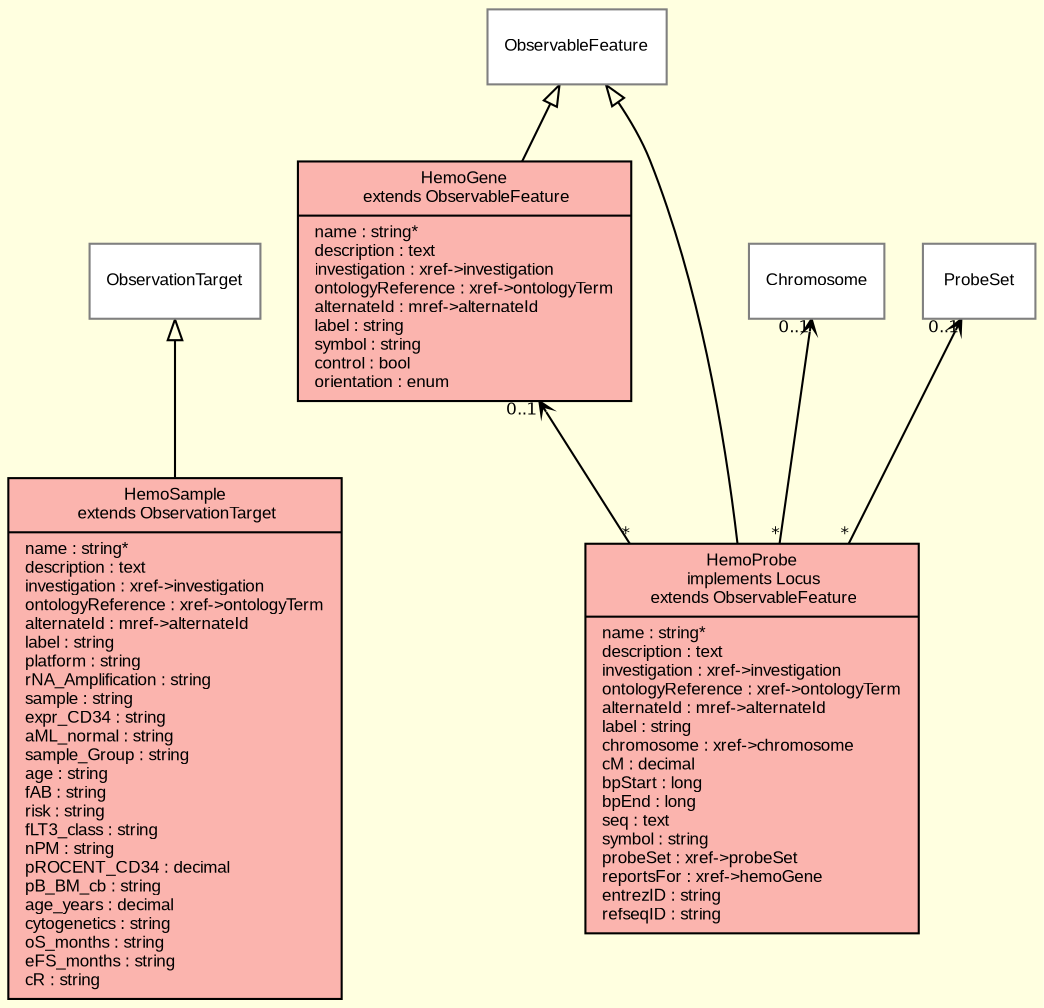 digraph G {
        color = "white"
		compound = true
		fontname = "Bitstream Vera Sans"
		fontsize = 8
		pagedir="TB"
		rankdir="BT"
		bgcolor = "lightyellow"  
		labelfloat = "true"
		mode = "hier"
		overlap = "false"
		splines = "true"
		layers = "1:2"
		clusterrank = "local"
		outputorder="edgesfirst"

        node [
			fontname = "Arial"
            fontsize = 8
            shape = "record"
            color = "#808080"
            style="filled"
            fillcolor = "white"
            layer = "2"
            colorscheme = pastel19
        ]

        edge [
                fontname = "Bitstream Vera Sans"
                fontsize = 8
                layer = "1"
        ]

/* entities outside modules*/
               "HemoSample" [
                	    style = "filled"
                	    fillcolor =  "white"
			        	fontname = "Arial"
			        	fontcolor = "black"
			        	color = "black"
                
                        label = "{HemoSample\n extends observationTarget|name : string*\ldescription : text\linvestigation : xref-&gt;investigation\lontologyReference : xref-&gt;ontologyTerm\lalternateId : mref-&gt;alternateId\llabel : string\lplatform : string\lrNA_Amplification : string\lsample : string\lexpr_CD34 : string\laML_normal : string\lsample_Group : string\lage : string\lfAB : string\lrisk : string\lfLT3_class : string\lnPM : string\lpROCENT_CD34 : decimal\lpB_BM_cb : string\lage_years : decimal\lcytogenetics : string\loS_months : string\leFS_months : string\lcR : string\l}"
                ]

               "HemoGene" [
                	    style = "filled"
                	    fillcolor =  "white"
			        	fontname = "Arial"
			        	fontcolor = "black"
			        	color = "black"
                
                        label = "{HemoGene\n extends observableFeature|name : string*\ldescription : text\linvestigation : xref-&gt;investigation\lontologyReference : xref-&gt;ontologyTerm\lalternateId : mref-&gt;alternateId\llabel : string\lsymbol : string\lcontrol : bool\lorientation : enum\l}"
                ]

               "HemoProbe" [
                	    style = "filled"
                	    fillcolor =  "white"
			        	fontname = "Arial"
			        	fontcolor = "black"
			        	color = "black"
                
                        label = "{HemoProbe\n implements Locus\n extends observableFeature|name : string*\ldescription : text\linvestigation : xref-&gt;investigation\lontologyReference : xref-&gt;ontologyTerm\lalternateId : mref-&gt;alternateId\llabel : string\lchromosome : xref-&gt;chromosome\lcM : decimal\lbpStart : long\lbpEnd : long\lseq : text\lsymbol : string\lprobeSet : xref-&gt;probeSet\lreportsFor : xref-&gt;hemoGene\lentrezID : string\lrefseqID : string\l}"
                ]

/*entities inside modules*/
/*        subgraph cluster_0 {
        		rankdir = "TB"
        		pagedir = "TB"
                label = "org.molgenis.auth"
                labelloc = bottom
				fillcolor = "white"
                style="filled"*/

/*        }  */
/*        subgraph cluster_1 {
        		rankdir = "TB"
        		pagedir = "TB"
                label = "org.molgenis.core"
                labelloc = bottom
				fillcolor = "white"
                style="filled"*/

/*        }  */
/*        subgraph cluster_2 {
        		rankdir = "TB"
        		pagedir = "TB"
                label = "org.molgenis.data"
                labelloc = bottom
				fillcolor = "white"
                style="filled"*/

/*        }  */
/*        subgraph cluster_3 {
        		rankdir = "TB"
        		pagedir = "TB"
                label = "org.molgenis.organization"
                labelloc = bottom
				fillcolor = "white"
                style="filled"*/

/*        }  */
/*        subgraph cluster_4 {
        		rankdir = "TB"
        		pagedir = "TB"
                label = "org.molgenis.pheno"
                labelloc = bottom
				fillcolor = "white"
                style="filled"*/

/*        }  */
/*        subgraph cluster_5 {
        		rankdir = "TB"
        		pagedir = "TB"
                label = "org.molgenis.protocol"
                labelloc = bottom
				fillcolor = "white"
                style="filled"*/

/*        }  */
/*        subgraph cluster_6 {
        		rankdir = "TB"
        		pagedir = "TB"
                label = "org.molgenis.xgap"
                labelloc = bottom
				fillcolor = "white"
                style="filled"*/

/*        }  */
/*        subgraph cluster_7 {
        		rankdir = "TB"
        		pagedir = "TB"
                label = "org.molgenis.cluster"
                labelloc = bottom
				fillcolor = "white"
                style="filled"*/

/*        }  */
/*        subgraph cluster_8 {
        		rankdir = "TB"
        		pagedir = "TB"
                label = "org.molgenis.hemodb"
                labelloc = bottom
				fillcolor = "white"
                style="filled"*/

                "HemoSample" [
                	    style = "filled"
                	    fillcolor =  "1"
			        	fontname = "Arial"
			        	fontcolor = "black"
			        	color = "black"
                
                        label = "{HemoSample\n extends ObservationTarget|name : string*\ldescription : text\linvestigation : xref-&gt;investigation\lontologyReference : xref-&gt;ontologyTerm\lalternateId : mref-&gt;alternateId\llabel : string\lplatform : string\lrNA_Amplification : string\lsample : string\lexpr_CD34 : string\laML_normal : string\lsample_Group : string\lage : string\lfAB : string\lrisk : string\lfLT3_class : string\lnPM : string\lpROCENT_CD34 : decimal\lpB_BM_cb : string\lage_years : decimal\lcytogenetics : string\loS_months : string\leFS_months : string\lcR : string\l}"
                ]
                "HemoGene" [
                	    style = "filled"
                	    fillcolor =  "1"
			        	fontname = "Arial"
			        	fontcolor = "black"
			        	color = "black"
                
                        label = "{HemoGene\n extends ObservableFeature|name : string*\ldescription : text\linvestigation : xref-&gt;investigation\lontologyReference : xref-&gt;ontologyTerm\lalternateId : mref-&gt;alternateId\llabel : string\lsymbol : string\lcontrol : bool\lorientation : enum\l}"
                ]
                "HemoProbe" [
                	    style = "filled"
                	    fillcolor =  "1"
			        	fontname = "Arial"
			        	fontcolor = "black"
			        	color = "black"
                
                        label = "{HemoProbe\n implements Locus\n extends ObservableFeature|name : string*\ldescription : text\linvestigation : xref-&gt;investigation\lontologyReference : xref-&gt;ontologyTerm\lalternateId : mref-&gt;alternateId\llabel : string\lchromosome : xref-&gt;chromosome\lcM : decimal\lbpStart : long\lbpEnd : long\lseq : text\lsymbol : string\lprobeSet : xref-&gt;probeSet\lreportsFor : xref-&gt;hemoGene\lentrezID : string\lrefseqID : string\l}"
                ]
/*        }  */

/*interface relationships*/
        edge [
                arrowhead = "empty"
                color = "#808080"
        ]

/*inheritance relationships*/
        edge [
                arrowhead = "empty"
                color = "black"
        ]
        
        "HemoSample" -> "ObservationTarget"
        "HemoGene" -> "ObservableFeature"
        "HemoProbe" -> "ObservableFeature"

/*one to many 'xref' foreign key relationships*/
        edge [
                arrowhead = "open"
                arrowsize = 0.6
        ]
		"HemoProbe" -> "Chromosome" [
			headlabel = "0..1"
			taillabel = "*"
		]
		"HemoProbe" -> "ProbeSet" [
			headlabel = "0..1"
			taillabel = "*"
		]
		"HemoProbe" -> "HemoGene" [
			headlabel = "0..1"
			taillabel = "*"
		]
        
        
/*many to many 'mref' foreign key relationships*/
        edge [
             arrowtail = "open"
             color = "black"
             headlabel = "*"
             taillabel = "*"
             arrowsize = 0.6
        ]
}